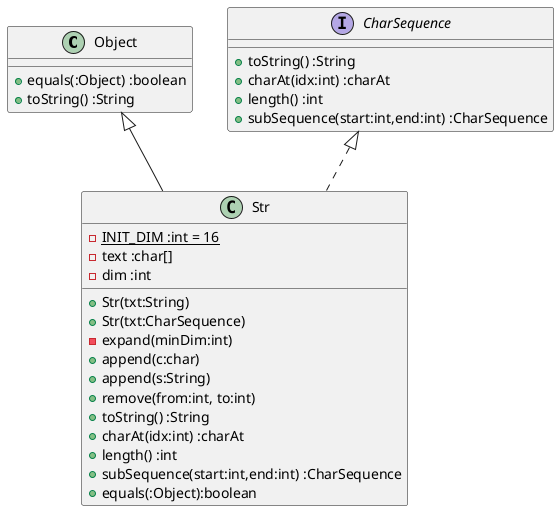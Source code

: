 @startuml

'hide empty member
'hide circles

Object <|-- Str
CharSequence <|.. Str

class Str {
    -{static} INIT_DIM :int = 16
    -text :char[]
    -dim :int
    +Str(txt:String)
    +Str(txt:CharSequence)
    -expand(minDim:int)
    +append(c:char)
    +append(s:String)
    +remove(from:int, to:int)
    +toString() :String
    +charAt(idx:int) :charAt
    +length() :int
    +subSequence(start:int,end:int) :CharSequence
    +equals(:Object):boolean
    }

interface CharSequence{
    +toString() :String
    +charAt(idx:int) :charAt
    +length() :int
    +subSequence(start:int,end:int) :CharSequence
}

class Object {
    +equals(:Object) :boolean
    + toString() :String
}

@enduml